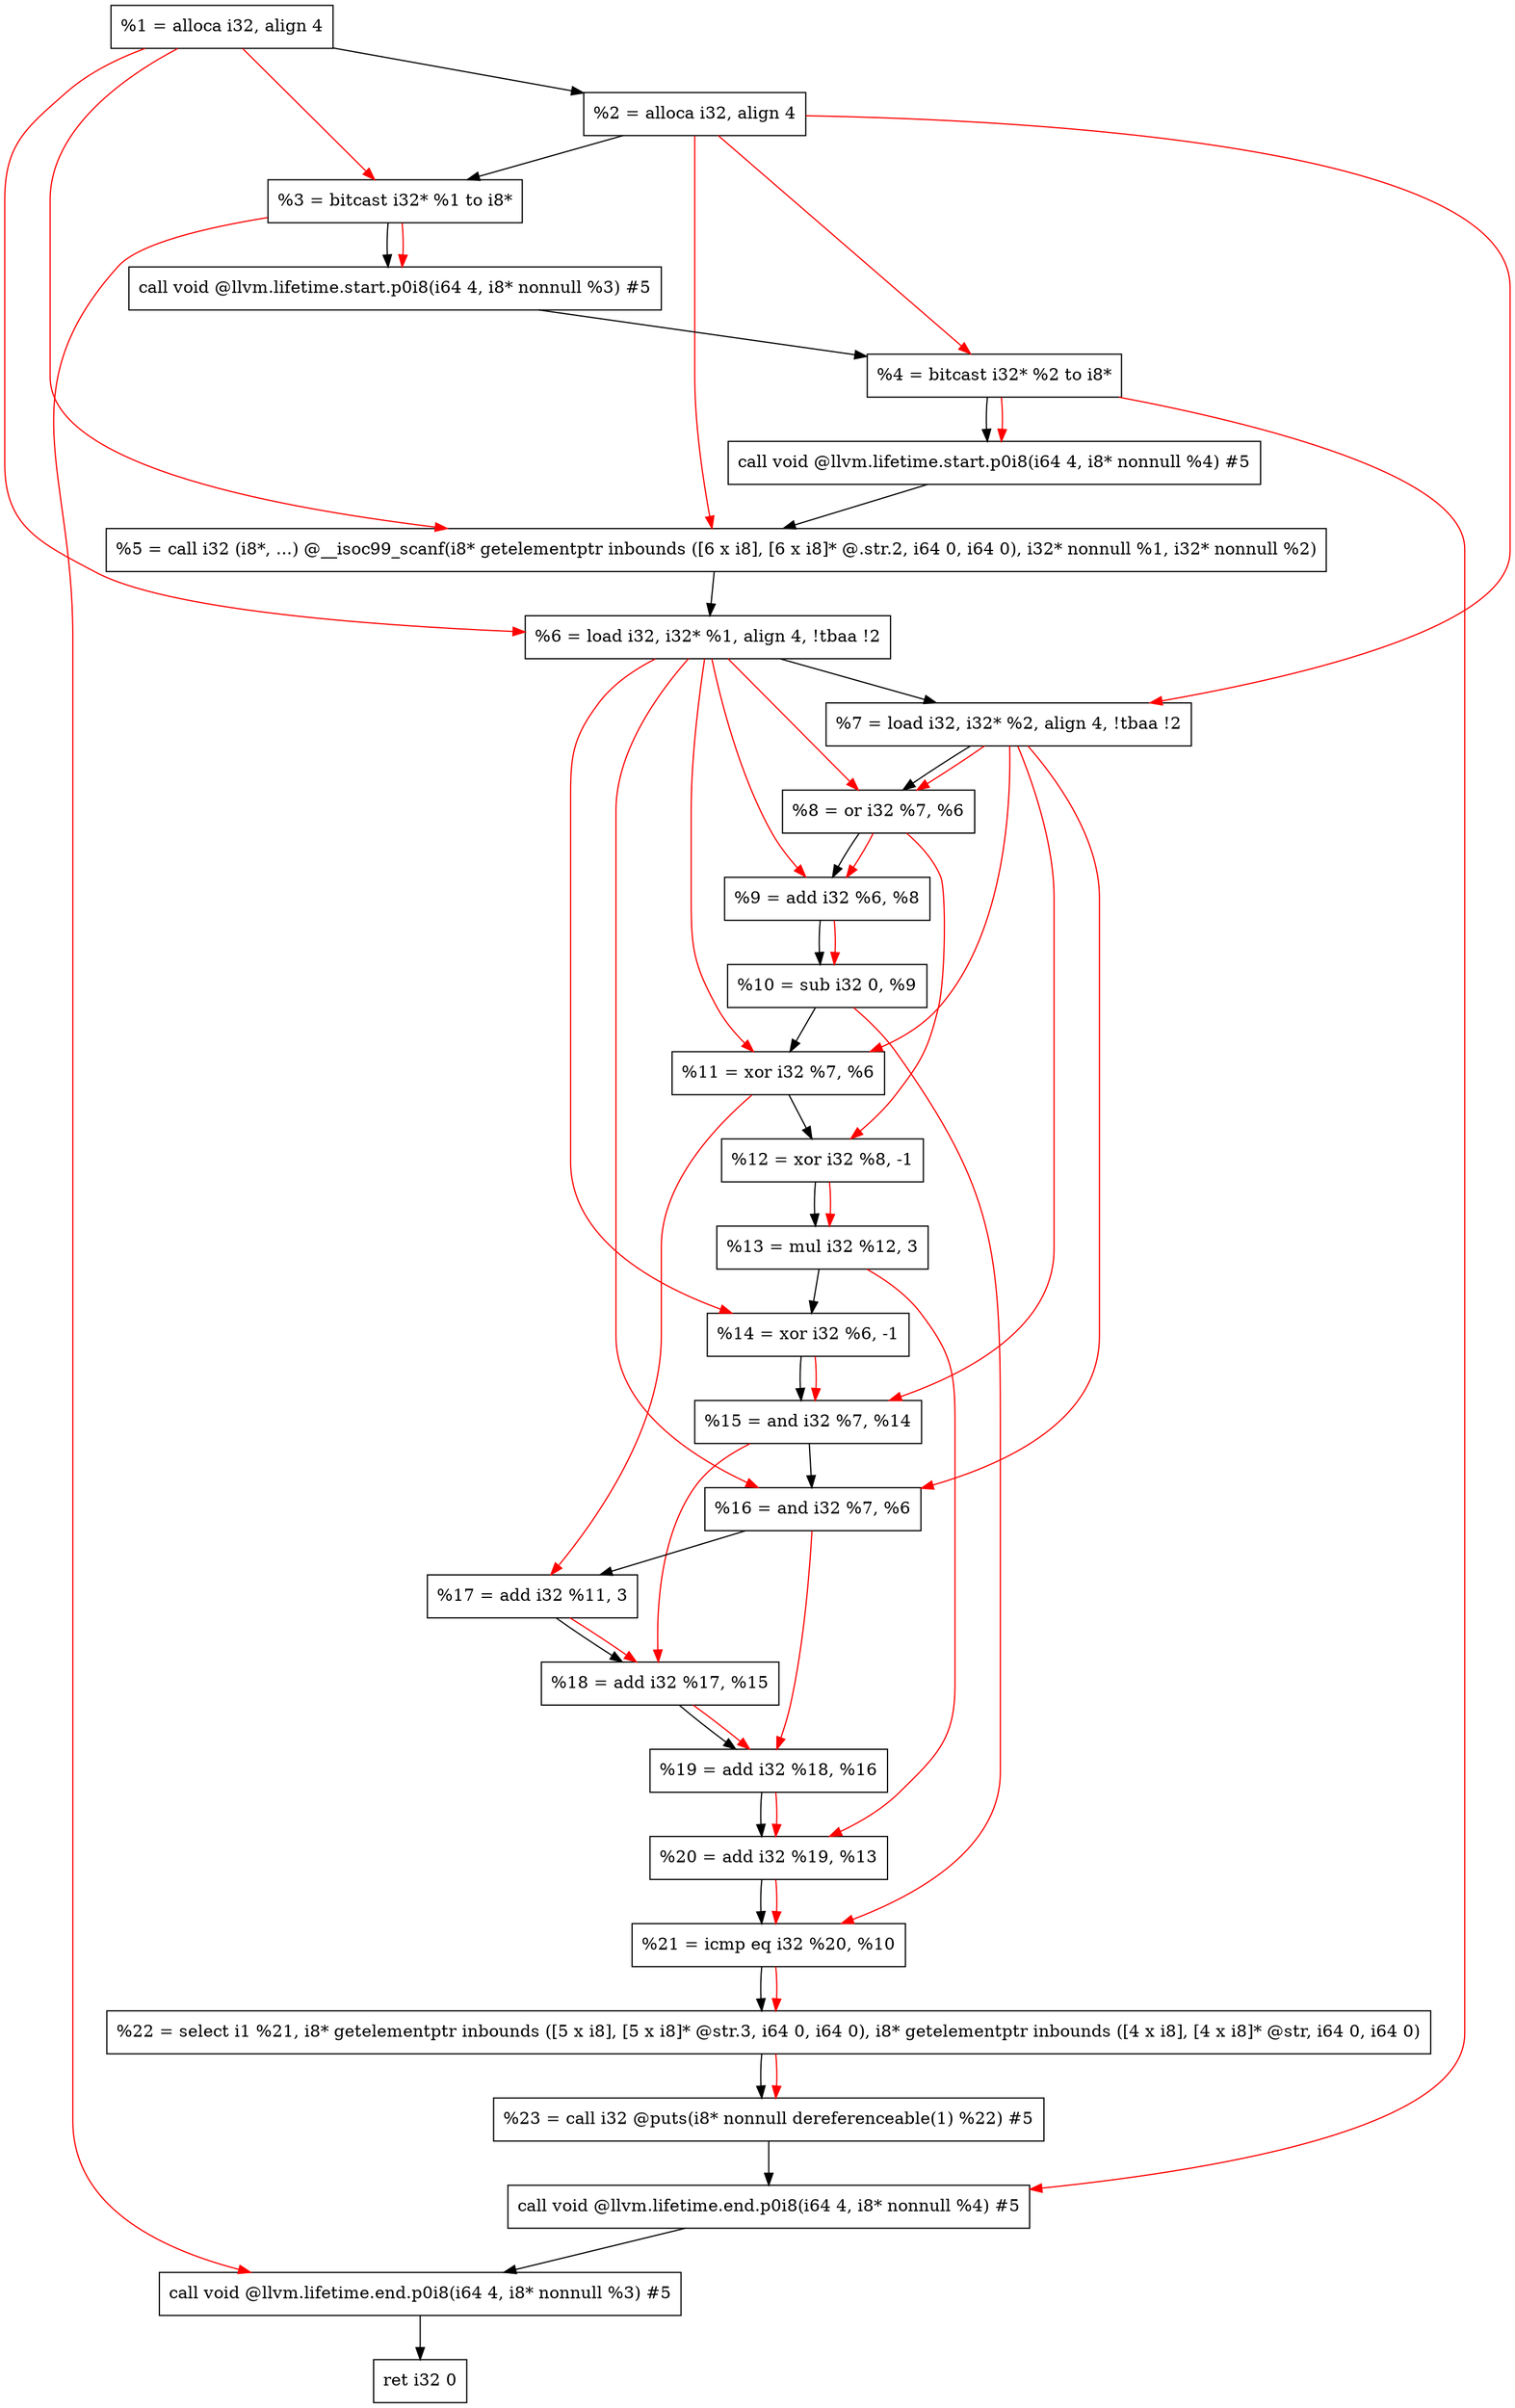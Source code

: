 digraph "DFG for'main' function" {
	Node0x10db688[shape=record, label="  %1 = alloca i32, align 4"];
	Node0x10db738[shape=record, label="  %2 = alloca i32, align 4"];
	Node0x10db7c8[shape=record, label="  %3 = bitcast i32* %1 to i8*"];
	Node0x10dbc28[shape=record, label="  call void @llvm.lifetime.start.p0i8(i64 4, i8* nonnull %3) #5"];
	Node0x10dbd08[shape=record, label="  %4 = bitcast i32* %2 to i8*"];
	Node0x10dbe28[shape=record, label="  call void @llvm.lifetime.start.p0i8(i64 4, i8* nonnull %4) #5"];
	Node0x10dc060[shape=record, label="  %5 = call i32 (i8*, ...) @__isoc99_scanf(i8* getelementptr inbounds ([6 x i8], [6 x i8]* @.str.2, i64 0, i64 0), i32* nonnull %1, i32* nonnull %2)"];
	Node0x10dc118[shape=record, label="  %6 = load i32, i32* %1, align 4, !tbaa !2"];
	Node0x10dd088[shape=record, label="  %7 = load i32, i32* %2, align 4, !tbaa !2"];
	Node0x10dd710[shape=record, label="  %8 = or i32 %7, %6"];
	Node0x10dd780[shape=record, label="  %9 = add i32 %6, %8"];
	Node0x10dd7f0[shape=record, label="  %10 = sub i32 0, %9"];
	Node0x10dd860[shape=record, label="  %11 = xor i32 %7, %6"];
	Node0x10dd8d0[shape=record, label="  %12 = xor i32 %8, -1"];
	Node0x10dd940[shape=record, label="  %13 = mul i32 %12, 3"];
	Node0x10dd9b0[shape=record, label="  %14 = xor i32 %6, -1"];
	Node0x10dda20[shape=record, label="  %15 = and i32 %7, %14"];
	Node0x10dda90[shape=record, label="  %16 = and i32 %7, %6"];
	Node0x10ddb00[shape=record, label="  %17 = add i32 %11, 3"];
	Node0x10ddb70[shape=record, label="  %18 = add i32 %17, %15"];
	Node0x10ddbe0[shape=record, label="  %19 = add i32 %18, %16"];
	Node0x10ddc50[shape=record, label="  %20 = add i32 %19, %13"];
	Node0x10ddcc0[shape=record, label="  %21 = icmp eq i32 %20, %10"];
	Node0x107c9d8[shape=record, label="  %22 = select i1 %21, i8* getelementptr inbounds ([5 x i8], [5 x i8]* @str.3, i64 0, i64 0), i8* getelementptr inbounds ([4 x i8], [4 x i8]* @str, i64 0, i64 0)"];
	Node0x10ddd50[shape=record, label="  %23 = call i32 @puts(i8* nonnull dereferenceable(1) %22) #5"];
	Node0x10ddfa8[shape=record, label="  call void @llvm.lifetime.end.p0i8(i64 4, i8* nonnull %4) #5"];
	Node0x10de108[shape=record, label="  call void @llvm.lifetime.end.p0i8(i64 4, i8* nonnull %3) #5"];
	Node0x10de1c8[shape=record, label="  ret i32 0"];
	Node0x10db688 -> Node0x10db738;
	Node0x10db738 -> Node0x10db7c8;
	Node0x10db7c8 -> Node0x10dbc28;
	Node0x10dbc28 -> Node0x10dbd08;
	Node0x10dbd08 -> Node0x10dbe28;
	Node0x10dbe28 -> Node0x10dc060;
	Node0x10dc060 -> Node0x10dc118;
	Node0x10dc118 -> Node0x10dd088;
	Node0x10dd088 -> Node0x10dd710;
	Node0x10dd710 -> Node0x10dd780;
	Node0x10dd780 -> Node0x10dd7f0;
	Node0x10dd7f0 -> Node0x10dd860;
	Node0x10dd860 -> Node0x10dd8d0;
	Node0x10dd8d0 -> Node0x10dd940;
	Node0x10dd940 -> Node0x10dd9b0;
	Node0x10dd9b0 -> Node0x10dda20;
	Node0x10dda20 -> Node0x10dda90;
	Node0x10dda90 -> Node0x10ddb00;
	Node0x10ddb00 -> Node0x10ddb70;
	Node0x10ddb70 -> Node0x10ddbe0;
	Node0x10ddbe0 -> Node0x10ddc50;
	Node0x10ddc50 -> Node0x10ddcc0;
	Node0x10ddcc0 -> Node0x107c9d8;
	Node0x107c9d8 -> Node0x10ddd50;
	Node0x10ddd50 -> Node0x10ddfa8;
	Node0x10ddfa8 -> Node0x10de108;
	Node0x10de108 -> Node0x10de1c8;
edge [color=red]
	Node0x10db688 -> Node0x10db7c8;
	Node0x10db7c8 -> Node0x10dbc28;
	Node0x10db738 -> Node0x10dbd08;
	Node0x10dbd08 -> Node0x10dbe28;
	Node0x10db688 -> Node0x10dc060;
	Node0x10db738 -> Node0x10dc060;
	Node0x10db688 -> Node0x10dc118;
	Node0x10db738 -> Node0x10dd088;
	Node0x10dd088 -> Node0x10dd710;
	Node0x10dc118 -> Node0x10dd710;
	Node0x10dc118 -> Node0x10dd780;
	Node0x10dd710 -> Node0x10dd780;
	Node0x10dd780 -> Node0x10dd7f0;
	Node0x10dd088 -> Node0x10dd860;
	Node0x10dc118 -> Node0x10dd860;
	Node0x10dd710 -> Node0x10dd8d0;
	Node0x10dd8d0 -> Node0x10dd940;
	Node0x10dc118 -> Node0x10dd9b0;
	Node0x10dd088 -> Node0x10dda20;
	Node0x10dd9b0 -> Node0x10dda20;
	Node0x10dd088 -> Node0x10dda90;
	Node0x10dc118 -> Node0x10dda90;
	Node0x10dd860 -> Node0x10ddb00;
	Node0x10ddb00 -> Node0x10ddb70;
	Node0x10dda20 -> Node0x10ddb70;
	Node0x10ddb70 -> Node0x10ddbe0;
	Node0x10dda90 -> Node0x10ddbe0;
	Node0x10ddbe0 -> Node0x10ddc50;
	Node0x10dd940 -> Node0x10ddc50;
	Node0x10ddc50 -> Node0x10ddcc0;
	Node0x10dd7f0 -> Node0x10ddcc0;
	Node0x10ddcc0 -> Node0x107c9d8;
	Node0x107c9d8 -> Node0x10ddd50;
	Node0x10dbd08 -> Node0x10ddfa8;
	Node0x10db7c8 -> Node0x10de108;
}
